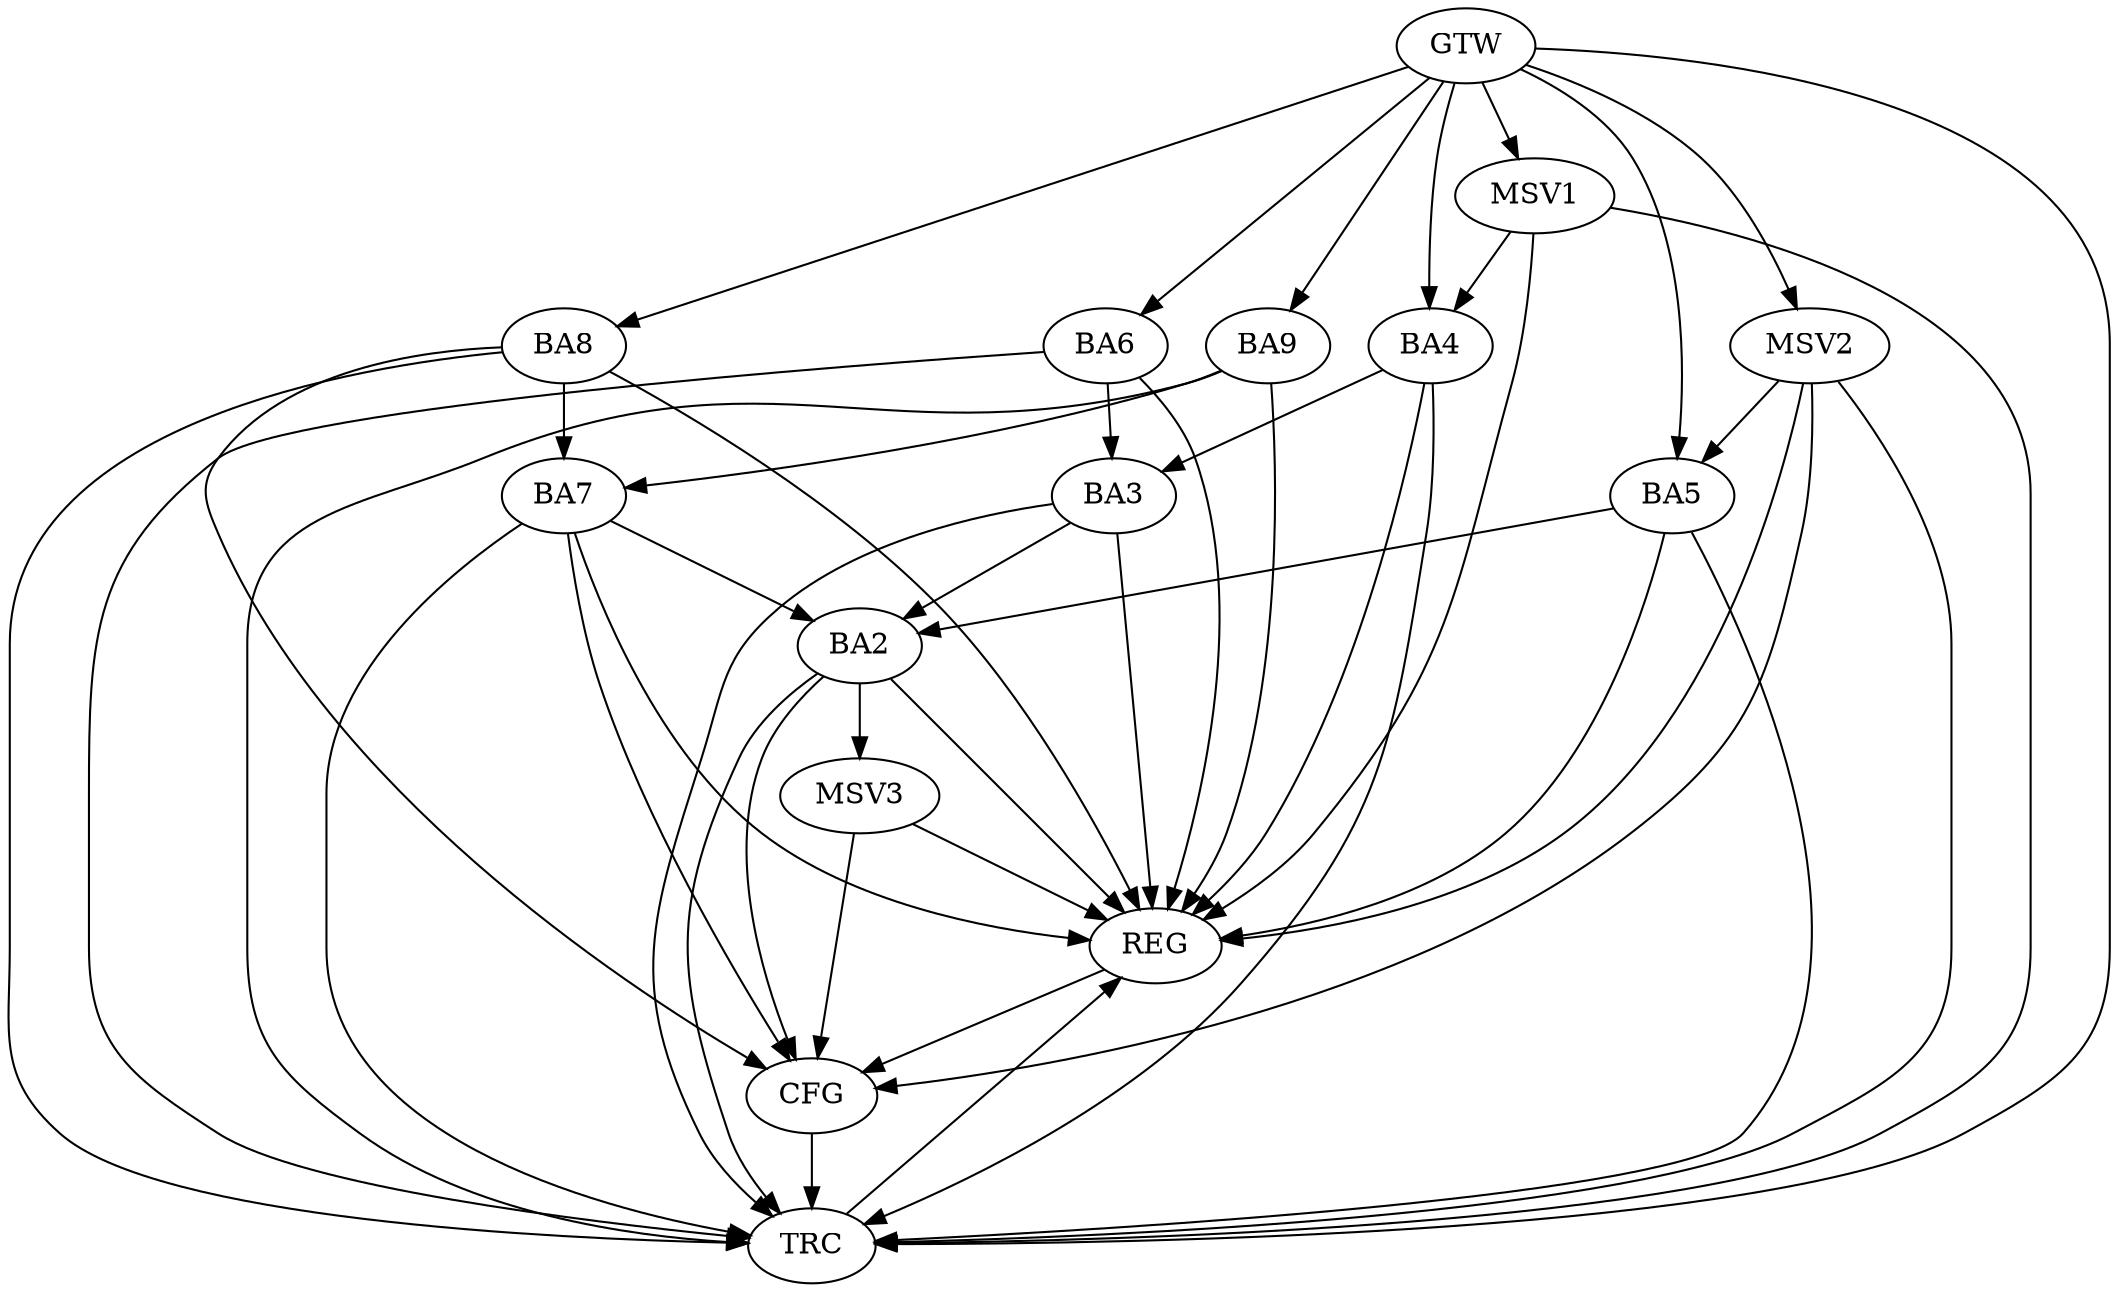 strict digraph G {
  BA2 [ label="BA2" ];
  BA3 [ label="BA3" ];
  BA4 [ label="BA4" ];
  BA5 [ label="BA5" ];
  BA6 [ label="BA6" ];
  BA7 [ label="BA7" ];
  BA8 [ label="BA8" ];
  BA9 [ label="BA9" ];
  GTW [ label="GTW" ];
  REG [ label="REG" ];
  CFG [ label="CFG" ];
  TRC [ label="TRC" ];
  MSV1 [ label="MSV1" ];
  MSV2 [ label="MSV2" ];
  MSV3 [ label="MSV3" ];
  BA3 -> BA2;
  BA4 -> BA3;
  BA5 -> BA2;
  BA6 -> BA3;
  BA7 -> BA2;
  BA8 -> BA7;
  BA9 -> BA7;
  GTW -> BA4;
  GTW -> BA5;
  GTW -> BA6;
  GTW -> BA8;
  GTW -> BA9;
  BA2 -> REG;
  BA3 -> REG;
  BA4 -> REG;
  BA5 -> REG;
  BA6 -> REG;
  BA7 -> REG;
  BA8 -> REG;
  BA9 -> REG;
  BA8 -> CFG;
  BA7 -> CFG;
  BA2 -> CFG;
  REG -> CFG;
  BA2 -> TRC;
  BA3 -> TRC;
  BA4 -> TRC;
  BA5 -> TRC;
  BA6 -> TRC;
  BA7 -> TRC;
  BA8 -> TRC;
  BA9 -> TRC;
  GTW -> TRC;
  CFG -> TRC;
  TRC -> REG;
  MSV1 -> BA4;
  GTW -> MSV1;
  MSV1 -> REG;
  MSV1 -> TRC;
  MSV2 -> BA5;
  GTW -> MSV2;
  MSV2 -> REG;
  MSV2 -> TRC;
  MSV2 -> CFG;
  BA2 -> MSV3;
  MSV3 -> REG;
  MSV3 -> CFG;
}
